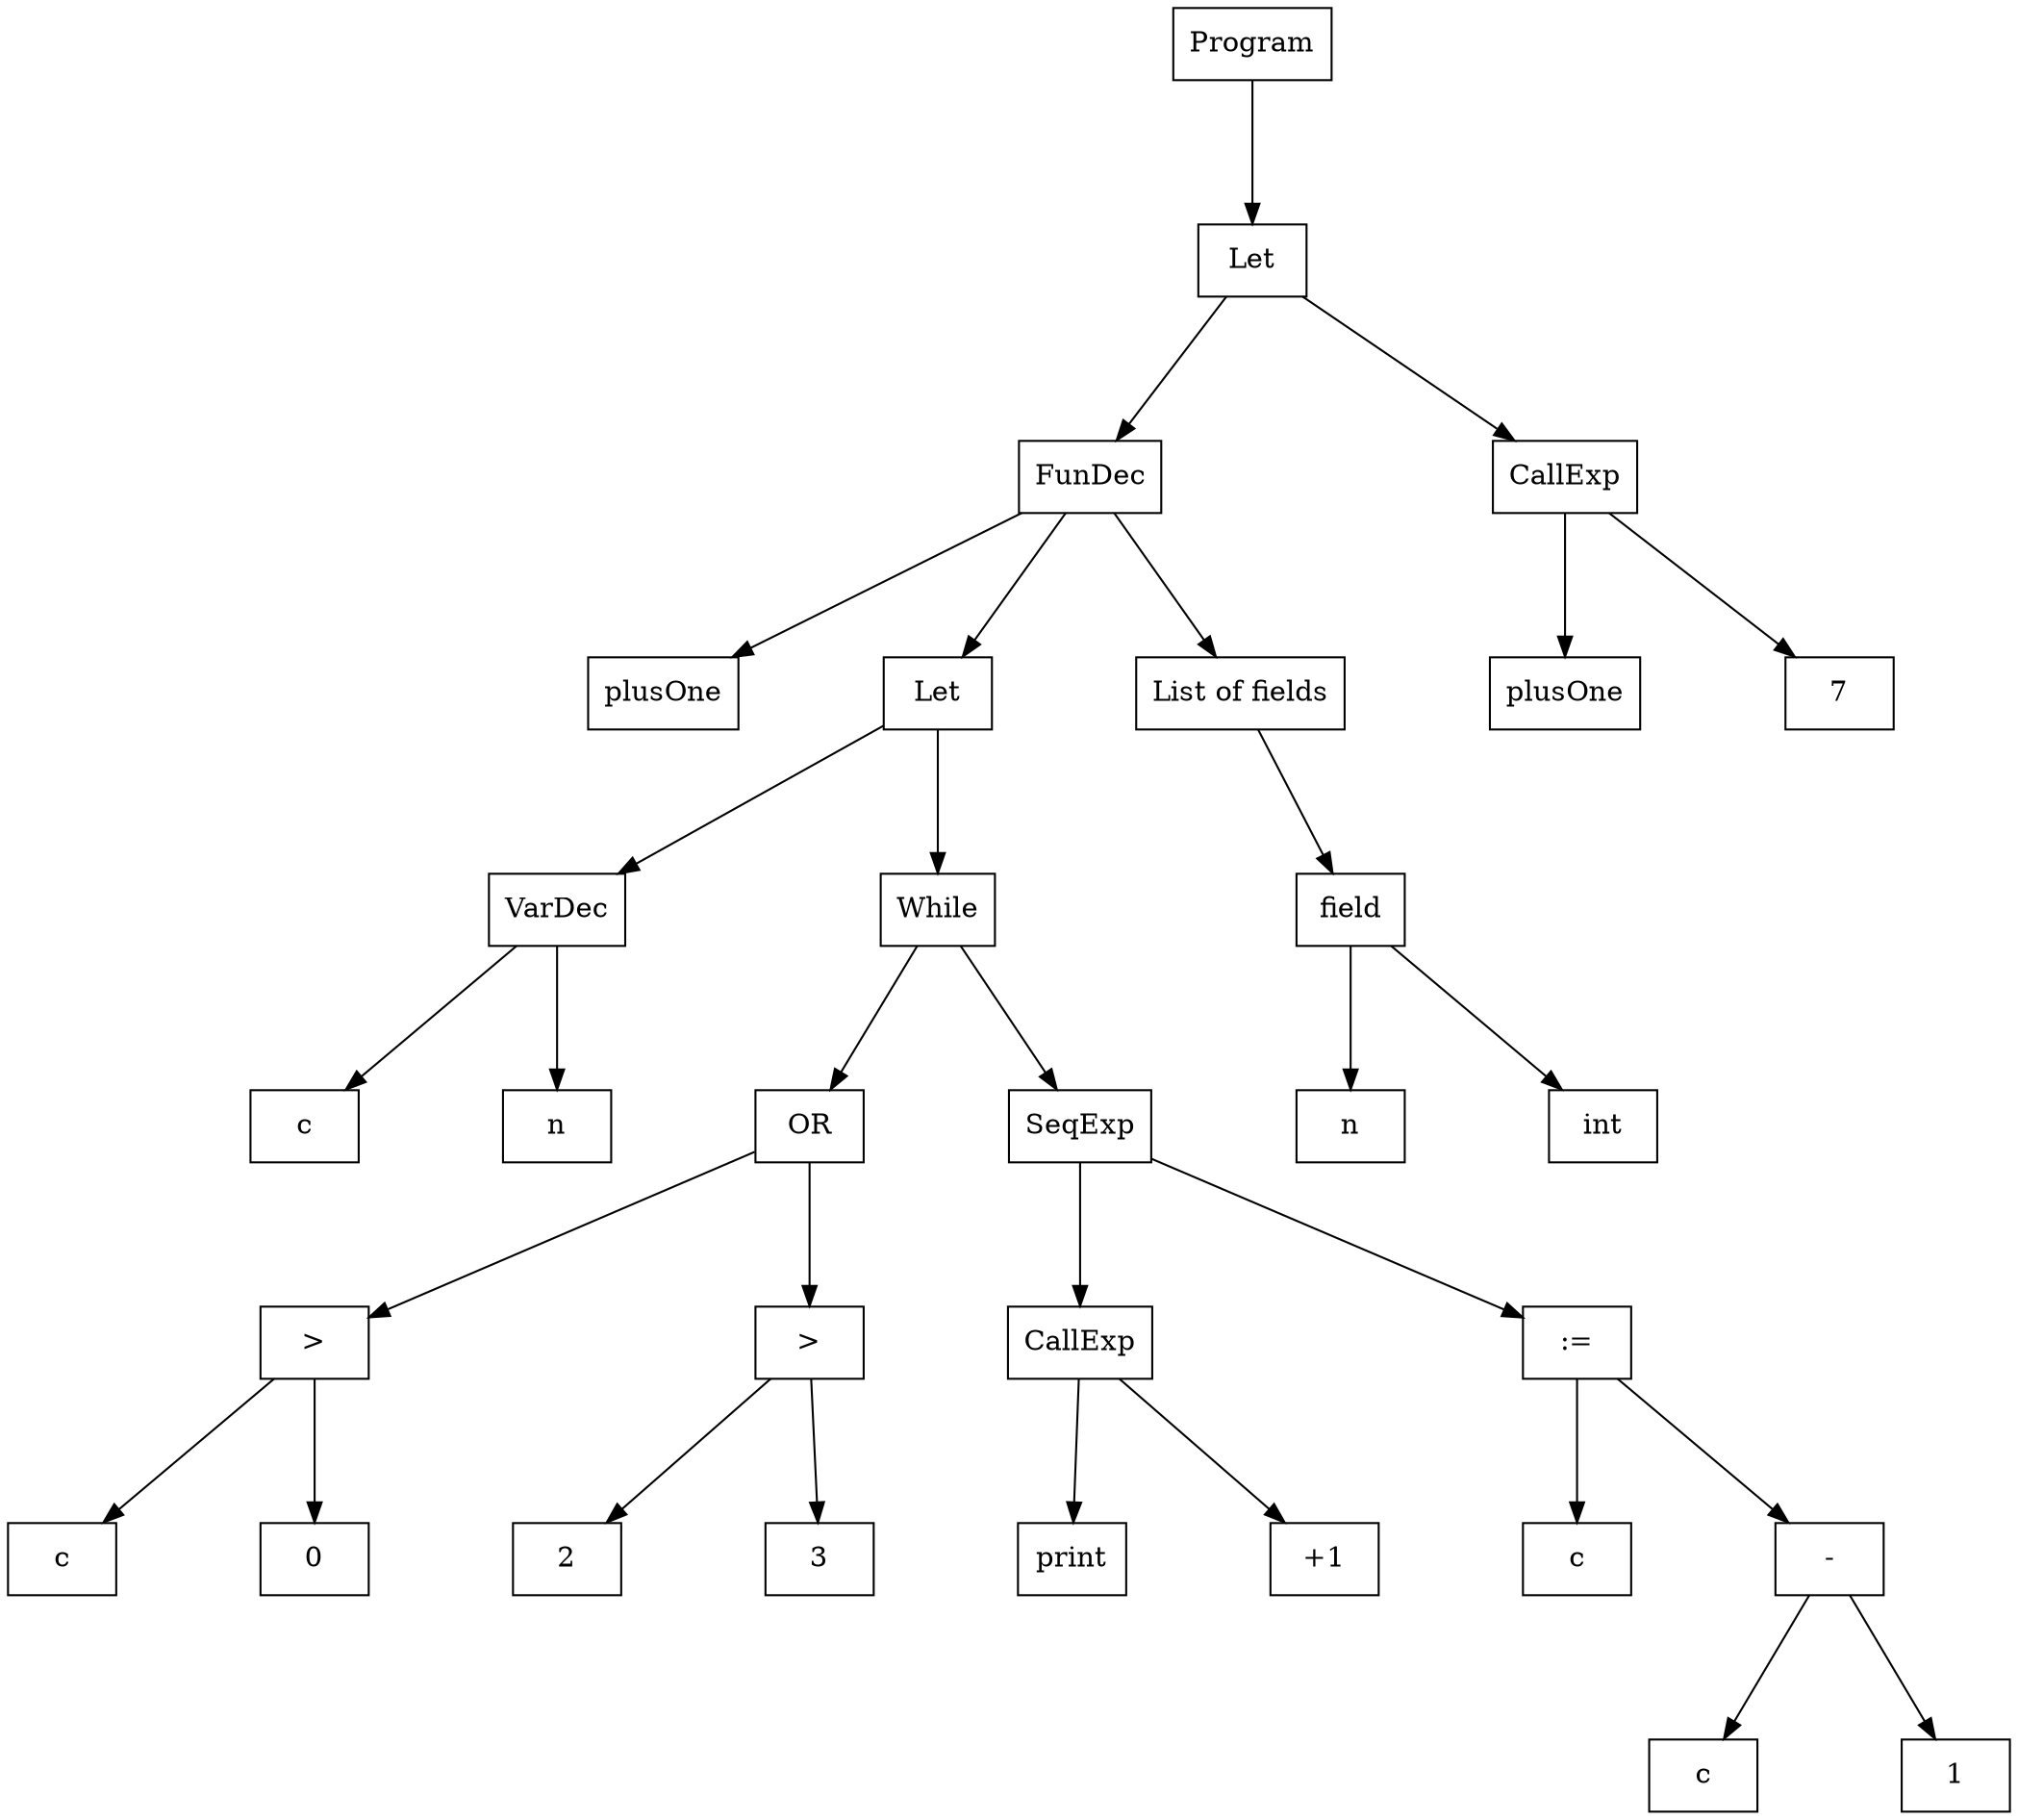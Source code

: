 digraph "ast"{

	nodesep=1;
	ranksep=1;

	N1 [label="Let", shape="box"];
	N2 [label="FunDec", shape="box"];
	N3 [label="plusOne", shape="box"];
	N4 [label="Let", shape="box"];
	N5 [label="VarDec", shape="box"];
	N6 [label="c", shape="box"];
	N7 [label="n", shape="box"];
	N8 [label="While", shape="box"];
	N9 [label="OR", shape="box"];
	N10 [label=">", shape="box"];
	N11 [label="c", shape="box"];
	N12 [label="0", shape="box"];
	N13 [label=">", shape="box"];
	N14 [label="2", shape="box"];
	N15 [label="3", shape="box"];
	N16 [label="SeqExp", shape="box"];
	N17 [label="CallExp", shape="box"];
	N18 [label="print", shape="box"];
	N19 [label="+1", shape="box"];
	N20 [label=":=", shape="box"];
	N21 [label="c", shape="box"];
	N22 [label="-", shape="box"];
	N23 [label="c", shape="box"];
	N24 [label="1", shape="box"];
	N25 [label="List of fields", shape="box"];
	N26 [label="n", shape="box"];
	N27 [label="int", shape="box"];
	N28 [label="field", shape="box"];
	N29 [label="CallExp", shape="box"];
	N30 [label="plusOne", shape="box"];
	N31 [label="7", shape="box"];
	N0 [label="Program", shape="box"];

	N5 -> N6; 
	N5 -> N7; 
	N4 -> N5; 
	N10 -> N11; 
	N10 -> N12; 
	N13 -> N14; 
	N13 -> N15; 
	N9 -> N10; 
	N9 -> N13; 
	N17 -> N18; 
	N17 -> N19; 
	N16 -> N17; 
	N20 -> N21; 
	N22 -> N23; 
	N22 -> N24; 
	N20 -> N22; 
	N16 -> N20; 
	N8 -> N9; 
	N8 -> N16; 
	N4 -> N8; 
	N28 -> N26; 
	N28 -> N27; 
	N25 -> N28; 
	N2 -> N3; 
	N2 -> N4; 
	N2 -> N25; 
	N1 -> N2; 
	N29 -> N30; 
	N29 -> N31; 
	N1 -> N29; 
	N0 -> N1; 
}